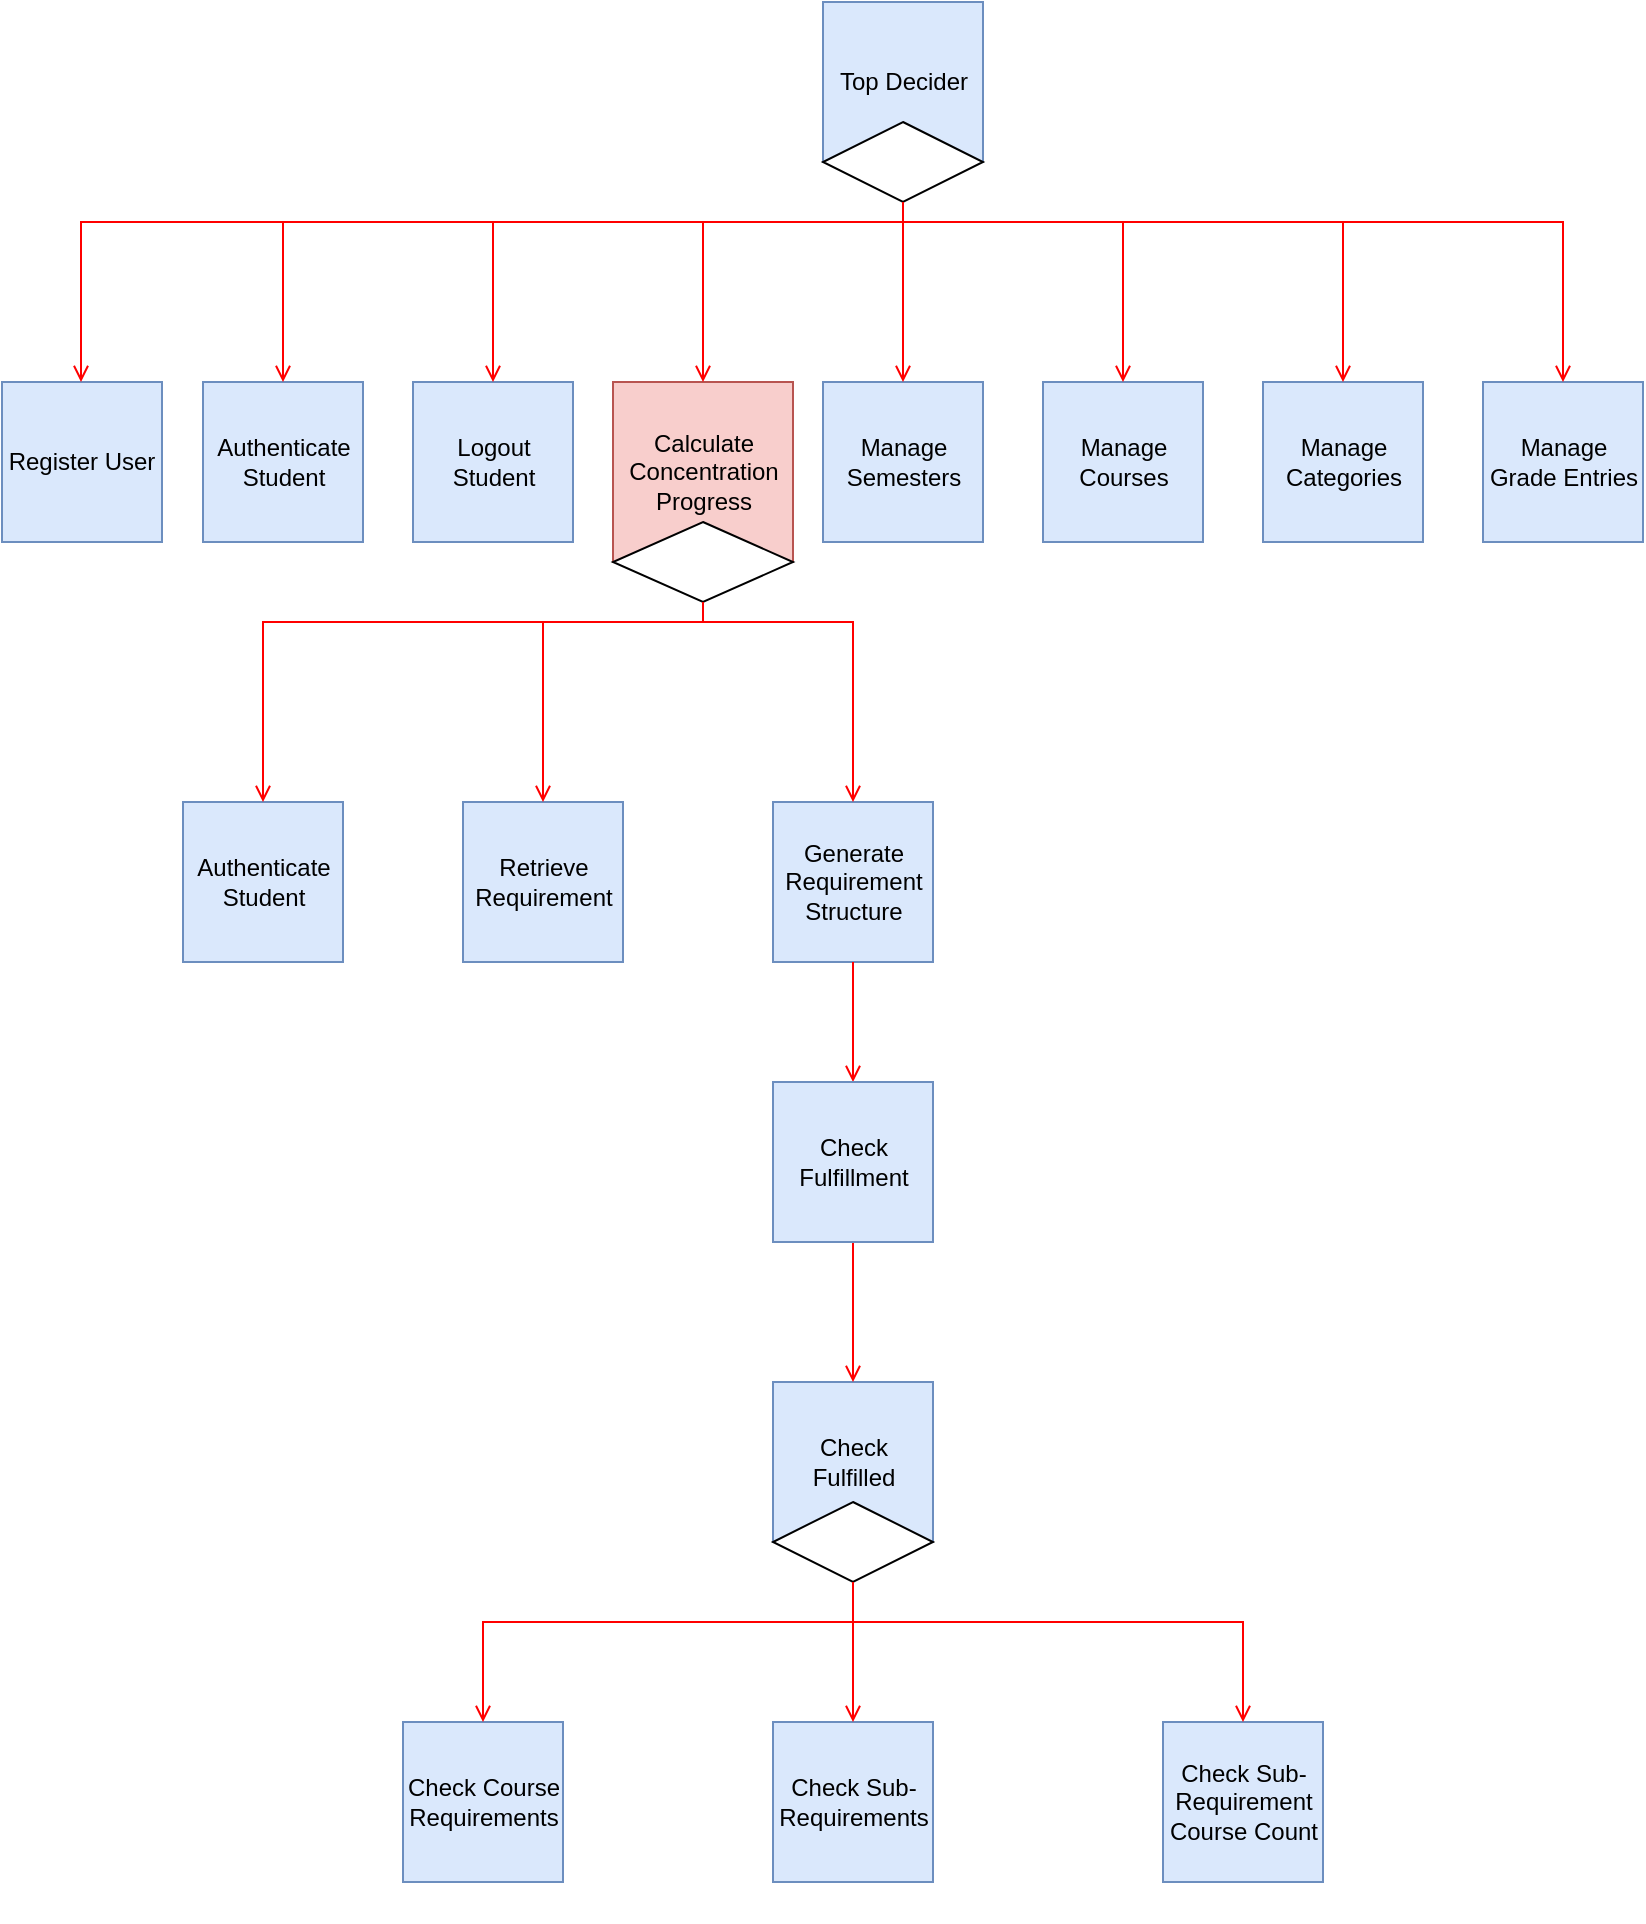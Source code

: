 <?xml version="1.0" encoding="UTF-8"?>
<mxfile compressed="false" version="12.1.7" type="device" pages="1"><diagram id="qxIXQQoXLA4KPB8yL7MM" name="Top Level Structure Chart"><mxGraphModel dx="1106" dy="1003" grid="1" gridSize="10" guides="1" tooltips="1" connect="1" arrows="1" fold="1" page="1" pageScale="1" pageWidth="850" pageHeight="1100" math="0" shadow="0"><root><mxCell id="4MsPIWo7bYqa63KtsmRX-0"/><mxCell id="4MsPIWo7bYqa63KtsmRX-1" parent="4MsPIWo7bYqa63KtsmRX-0"/><mxCell id="2RXYyuAadhFW295vfWF7-4" value="" style="group" parent="4MsPIWo7bYqa63KtsmRX-1" vertex="1" connectable="0"><mxGeometry x="424.5" y="70" width="80" height="100" as="geometry"/></mxCell><mxCell id="2RXYyuAadhFW295vfWF7-0" value="Top Decider" style="whiteSpace=wrap;html=1;aspect=fixed;fillColor=#dae8fc;strokeColor=#6c8ebf;" parent="2RXYyuAadhFW295vfWF7-4" vertex="1"><mxGeometry width="80" height="80" as="geometry"/></mxCell><mxCell id="2RXYyuAadhFW295vfWF7-1" value="" style="rhombus;whiteSpace=wrap;html=1;" parent="2RXYyuAadhFW295vfWF7-4" vertex="1"><mxGeometry y="60" width="80" height="40" as="geometry"/></mxCell><mxCell id="2RXYyuAadhFW295vfWF7-5" value="" style="group" parent="4MsPIWo7bYqa63KtsmRX-1" vertex="1" connectable="0"><mxGeometry x="114.5" y="260" width="80" height="100" as="geometry"/></mxCell><mxCell id="2RXYyuAadhFW295vfWF7-6" value="Authenticate Student" style="whiteSpace=wrap;html=1;aspect=fixed;fillColor=#dae8fc;strokeColor=#6c8ebf;" parent="2RXYyuAadhFW295vfWF7-5" vertex="1"><mxGeometry width="80" height="80" as="geometry"/></mxCell><mxCell id="2RXYyuAadhFW295vfWF7-8" value="" style="group" parent="4MsPIWo7bYqa63KtsmRX-1" vertex="1" connectable="0"><mxGeometry x="14" y="260" width="80" height="100" as="geometry"/></mxCell><mxCell id="2RXYyuAadhFW295vfWF7-9" value="Register User" style="whiteSpace=wrap;html=1;aspect=fixed;fillColor=#dae8fc;strokeColor=#6c8ebf;" parent="2RXYyuAadhFW295vfWF7-8" vertex="1"><mxGeometry width="80" height="80" as="geometry"/></mxCell><mxCell id="2RXYyuAadhFW295vfWF7-11" value="" style="group" parent="4MsPIWo7bYqa63KtsmRX-1" vertex="1" connectable="0"><mxGeometry x="219.5" y="260" width="80" height="100" as="geometry"/></mxCell><mxCell id="2RXYyuAadhFW295vfWF7-12" value="Logout Student" style="whiteSpace=wrap;html=1;aspect=fixed;fillColor=#dae8fc;strokeColor=#6c8ebf;" parent="2RXYyuAadhFW295vfWF7-11" vertex="1"><mxGeometry width="80" height="80" as="geometry"/></mxCell><mxCell id="2RXYyuAadhFW295vfWF7-14" value="" style="group" parent="4MsPIWo7bYqa63KtsmRX-1" vertex="1" connectable="0"><mxGeometry x="324.5" y="260" width="90" height="110" as="geometry"/></mxCell><mxCell id="2RXYyuAadhFW295vfWF7-15" value="Calculate Concentration Progress" style="whiteSpace=wrap;html=1;aspect=fixed;fillColor=#f8cecc;strokeColor=#b85450;" parent="2RXYyuAadhFW295vfWF7-14" vertex="1"><mxGeometry x="-5" width="90" height="90" as="geometry"/></mxCell><mxCell id="2RXYyuAadhFW295vfWF7-16" value="" style="rhombus;whiteSpace=wrap;html=1;" parent="2RXYyuAadhFW295vfWF7-14" vertex="1"><mxGeometry x="-5" y="70" width="90" height="40" as="geometry"/></mxCell><mxCell id="2RXYyuAadhFW295vfWF7-17" value="" style="group" parent="4MsPIWo7bYqa63KtsmRX-1" vertex="1" connectable="0"><mxGeometry x="424.5" y="260" width="80" height="100" as="geometry"/></mxCell><mxCell id="2RXYyuAadhFW295vfWF7-18" value="Manage Semesters" style="whiteSpace=wrap;html=1;aspect=fixed;fillColor=#dae8fc;strokeColor=#6c8ebf;" parent="2RXYyuAadhFW295vfWF7-17" vertex="1"><mxGeometry width="80" height="80" as="geometry"/></mxCell><mxCell id="2RXYyuAadhFW295vfWF7-20" value="" style="group" parent="4MsPIWo7bYqa63KtsmRX-1" vertex="1" connectable="0"><mxGeometry x="534.5" y="260" width="80" height="100" as="geometry"/></mxCell><mxCell id="2RXYyuAadhFW295vfWF7-21" value="Manage Courses" style="whiteSpace=wrap;html=1;aspect=fixed;fillColor=#dae8fc;strokeColor=#6c8ebf;" parent="2RXYyuAadhFW295vfWF7-20" vertex="1"><mxGeometry width="80" height="80" as="geometry"/></mxCell><mxCell id="2RXYyuAadhFW295vfWF7-23" value="" style="group" parent="4MsPIWo7bYqa63KtsmRX-1" vertex="1" connectable="0"><mxGeometry x="644.5" y="260" width="80" height="100" as="geometry"/></mxCell><mxCell id="2RXYyuAadhFW295vfWF7-24" value="Manage Categories" style="whiteSpace=wrap;html=1;aspect=fixed;fillColor=#dae8fc;strokeColor=#6c8ebf;" parent="2RXYyuAadhFW295vfWF7-23" vertex="1"><mxGeometry width="80" height="80" as="geometry"/></mxCell><mxCell id="2RXYyuAadhFW295vfWF7-26" value="" style="group" parent="4MsPIWo7bYqa63KtsmRX-1" vertex="1" connectable="0"><mxGeometry x="754.5" y="260" width="80" height="100" as="geometry"/></mxCell><mxCell id="2RXYyuAadhFW295vfWF7-27" value="Manage Grade Entries" style="whiteSpace=wrap;html=1;aspect=fixed;fillColor=#dae8fc;strokeColor=#6c8ebf;" parent="2RXYyuAadhFW295vfWF7-26" vertex="1"><mxGeometry width="80" height="80" as="geometry"/></mxCell><mxCell id="2RXYyuAadhFW295vfWF7-29" style="edgeStyle=orthogonalEdgeStyle;rounded=0;orthogonalLoop=1;jettySize=auto;html=1;strokeColor=#FF0000;endArrow=open;endFill=0;" parent="4MsPIWo7bYqa63KtsmRX-1" source="2RXYyuAadhFW295vfWF7-1" target="2RXYyuAadhFW295vfWF7-9" edge="1"><mxGeometry relative="1" as="geometry"><Array as="points"><mxPoint x="464.5" y="180"/><mxPoint x="53.5" y="180"/></Array></mxGeometry></mxCell><mxCell id="2RXYyuAadhFW295vfWF7-30" style="edgeStyle=orthogonalEdgeStyle;rounded=0;orthogonalLoop=1;jettySize=auto;html=1;endArrow=open;endFill=0;strokeColor=#FF0000;" parent="4MsPIWo7bYqa63KtsmRX-1" source="2RXYyuAadhFW295vfWF7-1" target="2RXYyuAadhFW295vfWF7-6" edge="1"><mxGeometry relative="1" as="geometry"><Array as="points"><mxPoint x="464.5" y="180"/><mxPoint x="154.5" y="180"/></Array></mxGeometry></mxCell><mxCell id="2RXYyuAadhFW295vfWF7-31" style="edgeStyle=orthogonalEdgeStyle;rounded=0;orthogonalLoop=1;jettySize=auto;html=1;endArrow=open;endFill=0;strokeColor=#FF0000;" parent="4MsPIWo7bYqa63KtsmRX-1" source="2RXYyuAadhFW295vfWF7-1" target="2RXYyuAadhFW295vfWF7-12" edge="1"><mxGeometry relative="1" as="geometry"><Array as="points"><mxPoint x="464.5" y="180"/><mxPoint x="259.5" y="180"/></Array></mxGeometry></mxCell><mxCell id="2RXYyuAadhFW295vfWF7-32" style="edgeStyle=orthogonalEdgeStyle;rounded=0;orthogonalLoop=1;jettySize=auto;html=1;endArrow=open;endFill=0;strokeColor=#FF0000;" parent="4MsPIWo7bYqa63KtsmRX-1" source="2RXYyuAadhFW295vfWF7-1" target="2RXYyuAadhFW295vfWF7-15" edge="1"><mxGeometry relative="1" as="geometry"><Array as="points"><mxPoint x="464.5" y="180"/><mxPoint x="364.5" y="180"/></Array></mxGeometry></mxCell><mxCell id="2RXYyuAadhFW295vfWF7-33" style="edgeStyle=orthogonalEdgeStyle;rounded=0;orthogonalLoop=1;jettySize=auto;html=1;endArrow=open;endFill=0;strokeColor=#FF0000;" parent="4MsPIWo7bYqa63KtsmRX-1" source="2RXYyuAadhFW295vfWF7-1" target="2RXYyuAadhFW295vfWF7-18" edge="1"><mxGeometry relative="1" as="geometry"/></mxCell><mxCell id="2RXYyuAadhFW295vfWF7-34" style="edgeStyle=orthogonalEdgeStyle;rounded=0;orthogonalLoop=1;jettySize=auto;html=1;endArrow=open;endFill=0;strokeColor=#FF0000;" parent="4MsPIWo7bYqa63KtsmRX-1" source="2RXYyuAadhFW295vfWF7-1" target="2RXYyuAadhFW295vfWF7-21" edge="1"><mxGeometry relative="1" as="geometry"><Array as="points"><mxPoint x="464.5" y="180"/><mxPoint x="574.5" y="180"/></Array></mxGeometry></mxCell><mxCell id="2RXYyuAadhFW295vfWF7-35" style="edgeStyle=orthogonalEdgeStyle;rounded=0;orthogonalLoop=1;jettySize=auto;html=1;endArrow=open;endFill=0;strokeColor=#FF0000;" parent="4MsPIWo7bYqa63KtsmRX-1" source="2RXYyuAadhFW295vfWF7-1" target="2RXYyuAadhFW295vfWF7-24" edge="1"><mxGeometry relative="1" as="geometry"><Array as="points"><mxPoint x="464.5" y="180"/><mxPoint x="684.5" y="180"/></Array></mxGeometry></mxCell><mxCell id="2RXYyuAadhFW295vfWF7-36" style="edgeStyle=orthogonalEdgeStyle;rounded=0;orthogonalLoop=1;jettySize=auto;html=1;endArrow=open;endFill=0;strokeColor=#FF0000;" parent="4MsPIWo7bYqa63KtsmRX-1" source="2RXYyuAadhFW295vfWF7-1" target="2RXYyuAadhFW295vfWF7-27" edge="1"><mxGeometry relative="1" as="geometry"><Array as="points"><mxPoint x="464.5" y="180"/><mxPoint x="794.5" y="180"/></Array></mxGeometry></mxCell><mxCell id="2RXYyuAadhFW295vfWF7-37" value="" style="group" parent="4MsPIWo7bYqa63KtsmRX-1" vertex="1" connectable="0"><mxGeometry x="104.5" y="470" width="80" height="100" as="geometry"/></mxCell><mxCell id="2RXYyuAadhFW295vfWF7-38" value="Authenticate Student" style="whiteSpace=wrap;html=1;aspect=fixed;fillColor=#dae8fc;strokeColor=#6c8ebf;" parent="2RXYyuAadhFW295vfWF7-37" vertex="1"><mxGeometry width="80" height="80" as="geometry"/></mxCell><mxCell id="2RXYyuAadhFW295vfWF7-39" style="edgeStyle=orthogonalEdgeStyle;rounded=0;orthogonalLoop=1;jettySize=auto;html=1;endArrow=open;endFill=0;strokeColor=#FF0000;" parent="4MsPIWo7bYqa63KtsmRX-1" source="2RXYyuAadhFW295vfWF7-16" target="2RXYyuAadhFW295vfWF7-38" edge="1"><mxGeometry relative="1" as="geometry"><Array as="points"><mxPoint x="364.5" y="380"/><mxPoint x="144.5" y="380"/></Array></mxGeometry></mxCell><mxCell id="2RXYyuAadhFW295vfWF7-40" value="" style="group" parent="4MsPIWo7bYqa63KtsmRX-1" vertex="1" connectable="0"><mxGeometry x="244.5" y="470" width="80" height="100" as="geometry"/></mxCell><mxCell id="2RXYyuAadhFW295vfWF7-41" value="Retrieve Requirement" style="whiteSpace=wrap;html=1;aspect=fixed;fillColor=#dae8fc;strokeColor=#6c8ebf;" parent="2RXYyuAadhFW295vfWF7-40" vertex="1"><mxGeometry width="80" height="80" as="geometry"/></mxCell><mxCell id="2RXYyuAadhFW295vfWF7-42" style="edgeStyle=orthogonalEdgeStyle;rounded=0;orthogonalLoop=1;jettySize=auto;html=1;endArrow=open;endFill=0;strokeColor=#FF0000;" parent="4MsPIWo7bYqa63KtsmRX-1" source="2RXYyuAadhFW295vfWF7-16" target="2RXYyuAadhFW295vfWF7-41" edge="1"><mxGeometry relative="1" as="geometry"><Array as="points"><mxPoint x="364.5" y="380"/><mxPoint x="284.5" y="380"/></Array></mxGeometry></mxCell><mxCell id="2RXYyuAadhFW295vfWF7-43" value="" style="group" parent="4MsPIWo7bYqa63KtsmRX-1" vertex="1" connectable="0"><mxGeometry x="399.5" y="470" width="80" height="100" as="geometry"/></mxCell><mxCell id="2RXYyuAadhFW295vfWF7-44" value="Generate Requirement Structure" style="whiteSpace=wrap;html=1;aspect=fixed;fillColor=#dae8fc;strokeColor=#6c8ebf;" parent="2RXYyuAadhFW295vfWF7-43" vertex="1"><mxGeometry width="80" height="80" as="geometry"/></mxCell><mxCell id="2RXYyuAadhFW295vfWF7-45" style="edgeStyle=orthogonalEdgeStyle;rounded=0;orthogonalLoop=1;jettySize=auto;html=1;endArrow=open;endFill=0;strokeColor=#FF0000;" parent="4MsPIWo7bYqa63KtsmRX-1" source="2RXYyuAadhFW295vfWF7-16" target="2RXYyuAadhFW295vfWF7-44" edge="1"><mxGeometry relative="1" as="geometry"><mxPoint x="439.5" y="450" as="targetPoint"/><Array as="points"><mxPoint x="364.5" y="380"/><mxPoint x="439.5" y="380"/></Array></mxGeometry></mxCell><mxCell id="2RXYyuAadhFW295vfWF7-48" style="edgeStyle=orthogonalEdgeStyle;rounded=0;orthogonalLoop=1;jettySize=auto;html=1;endArrow=open;endFill=0;strokeColor=#FF0000;" parent="4MsPIWo7bYqa63KtsmRX-1" source="2RXYyuAadhFW295vfWF7-44" target="2RXYyuAadhFW295vfWF7-47" edge="1"><mxGeometry relative="1" as="geometry"/></mxCell><mxCell id="2RXYyuAadhFW295vfWF7-49" value="" style="group" parent="4MsPIWo7bYqa63KtsmRX-1" vertex="1" connectable="0"><mxGeometry x="214.5" y="930" width="80" height="100" as="geometry"/></mxCell><mxCell id="2RXYyuAadhFW295vfWF7-50" value="Check Course Requirements" style="whiteSpace=wrap;html=1;aspect=fixed;fillColor=#dae8fc;strokeColor=#6c8ebf;" parent="2RXYyuAadhFW295vfWF7-49" vertex="1"><mxGeometry width="80" height="80" as="geometry"/></mxCell><mxCell id="2RXYyuAadhFW295vfWF7-51" value="" style="group" parent="4MsPIWo7bYqa63KtsmRX-1" vertex="1" connectable="0"><mxGeometry x="399.5" y="930" width="80" height="100" as="geometry"/></mxCell><mxCell id="2RXYyuAadhFW295vfWF7-52" value="Check Sub-Requirements" style="whiteSpace=wrap;html=1;aspect=fixed;fillColor=#dae8fc;strokeColor=#6c8ebf;" parent="2RXYyuAadhFW295vfWF7-51" vertex="1"><mxGeometry width="80" height="80" as="geometry"/></mxCell><mxCell id="2RXYyuAadhFW295vfWF7-53" value="" style="group" parent="4MsPIWo7bYqa63KtsmRX-1" vertex="1" connectable="0"><mxGeometry x="594.5" y="930" width="80" height="100" as="geometry"/></mxCell><mxCell id="2RXYyuAadhFW295vfWF7-54" value="Check Sub-Requirement Course Count" style="whiteSpace=wrap;html=1;aspect=fixed;fillColor=#dae8fc;strokeColor=#6c8ebf;" parent="2RXYyuAadhFW295vfWF7-53" vertex="1"><mxGeometry width="80" height="80" as="geometry"/></mxCell><mxCell id="2RXYyuAadhFW295vfWF7-55" value="" style="group" parent="4MsPIWo7bYqa63KtsmRX-1" vertex="1" connectable="0"><mxGeometry x="399.5" y="760" width="80" height="100" as="geometry"/></mxCell><mxCell id="2RXYyuAadhFW295vfWF7-62" value="" style="group" parent="2RXYyuAadhFW295vfWF7-55" vertex="1" connectable="0"><mxGeometry width="80" height="100" as="geometry"/></mxCell><mxCell id="2RXYyuAadhFW295vfWF7-56" value="Check Fulfilled" style="whiteSpace=wrap;html=1;aspect=fixed;fillColor=#dae8fc;strokeColor=#6c8ebf;" parent="2RXYyuAadhFW295vfWF7-62" vertex="1"><mxGeometry width="80" height="80" as="geometry"/></mxCell><mxCell id="2RXYyuAadhFW295vfWF7-61" value="" style="rhombus;whiteSpace=wrap;html=1;" parent="2RXYyuAadhFW295vfWF7-62" vertex="1"><mxGeometry y="60" width="80" height="40" as="geometry"/></mxCell><mxCell id="2RXYyuAadhFW295vfWF7-57" style="edgeStyle=orthogonalEdgeStyle;rounded=0;orthogonalLoop=1;jettySize=auto;html=1;endArrow=open;endFill=0;strokeColor=#FF0000;" parent="4MsPIWo7bYqa63KtsmRX-1" source="2RXYyuAadhFW295vfWF7-47" target="2RXYyuAadhFW295vfWF7-56" edge="1"><mxGeometry relative="1" as="geometry"/></mxCell><mxCell id="2RXYyuAadhFW295vfWF7-47" value="Check Fulfillment" style="whiteSpace=wrap;html=1;aspect=fixed;fillColor=#dae8fc;strokeColor=#6c8ebf;" parent="4MsPIWo7bYqa63KtsmRX-1" vertex="1"><mxGeometry x="399.5" y="610" width="80" height="80" as="geometry"/></mxCell><mxCell id="2RXYyuAadhFW295vfWF7-65" style="edgeStyle=orthogonalEdgeStyle;rounded=0;orthogonalLoop=1;jettySize=auto;html=1;endArrow=open;endFill=0;strokeColor=#FF0000;" parent="4MsPIWo7bYqa63KtsmRX-1" source="2RXYyuAadhFW295vfWF7-61" target="2RXYyuAadhFW295vfWF7-54" edge="1"><mxGeometry relative="1" as="geometry"><Array as="points"><mxPoint x="439.5" y="880"/><mxPoint x="634.5" y="880"/></Array></mxGeometry></mxCell><mxCell id="2RXYyuAadhFW295vfWF7-66" style="edgeStyle=orthogonalEdgeStyle;rounded=0;orthogonalLoop=1;jettySize=auto;html=1;endArrow=open;endFill=0;strokeColor=#FF0000;" parent="4MsPIWo7bYqa63KtsmRX-1" source="2RXYyuAadhFW295vfWF7-61" target="2RXYyuAadhFW295vfWF7-50" edge="1"><mxGeometry relative="1" as="geometry"><Array as="points"><mxPoint x="439.5" y="880"/><mxPoint x="254.5" y="880"/></Array></mxGeometry></mxCell><mxCell id="2RXYyuAadhFW295vfWF7-67" style="edgeStyle=orthogonalEdgeStyle;rounded=0;orthogonalLoop=1;jettySize=auto;html=1;endArrow=open;endFill=0;strokeColor=#FF0000;" parent="4MsPIWo7bYqa63KtsmRX-1" source="2RXYyuAadhFW295vfWF7-61" target="2RXYyuAadhFW295vfWF7-52" edge="1"><mxGeometry relative="1" as="geometry"/></mxCell></root></mxGraphModel></diagram></mxfile>
